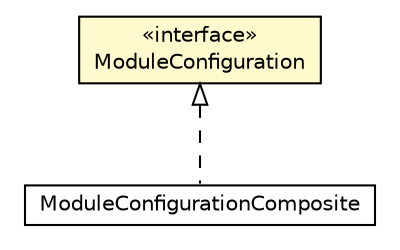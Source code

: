 #!/usr/local/bin/dot
#
# Class diagram 
# Generated by UMLGraph version 5.1 (http://www.umlgraph.org/)
#

digraph G {
	edge [fontname="Helvetica",fontsize=10,labelfontname="Helvetica",labelfontsize=10];
	node [fontname="Helvetica",fontsize=10,shape=plaintext];
	nodesep=0.25;
	ranksep=0.5;
	// org.androidtransfuse.analysis.module.ModuleConfiguration
	c56619 [label=<<table title="org.androidtransfuse.analysis.module.ModuleConfiguration" border="0" cellborder="1" cellspacing="0" cellpadding="2" port="p" bgcolor="lemonChiffon" href="./ModuleConfiguration.html">
		<tr><td><table border="0" cellspacing="0" cellpadding="1">
<tr><td align="center" balign="center"> &#171;interface&#187; </td></tr>
<tr><td align="center" balign="center"> ModuleConfiguration </td></tr>
		</table></td></tr>
		</table>>, fontname="Helvetica", fontcolor="black", fontsize=10.0];
	// org.androidtransfuse.analysis.module.ModuleConfigurationComposite
	c56622 [label=<<table title="org.androidtransfuse.analysis.module.ModuleConfigurationComposite" border="0" cellborder="1" cellspacing="0" cellpadding="2" port="p" href="./ModuleConfigurationComposite.html">
		<tr><td><table border="0" cellspacing="0" cellpadding="1">
<tr><td align="center" balign="center"> ModuleConfigurationComposite </td></tr>
		</table></td></tr>
		</table>>, fontname="Helvetica", fontcolor="black", fontsize=10.0];
	//org.androidtransfuse.analysis.module.ModuleConfigurationComposite implements org.androidtransfuse.analysis.module.ModuleConfiguration
	c56619:p -> c56622:p [dir=back,arrowtail=empty,style=dashed];
}

